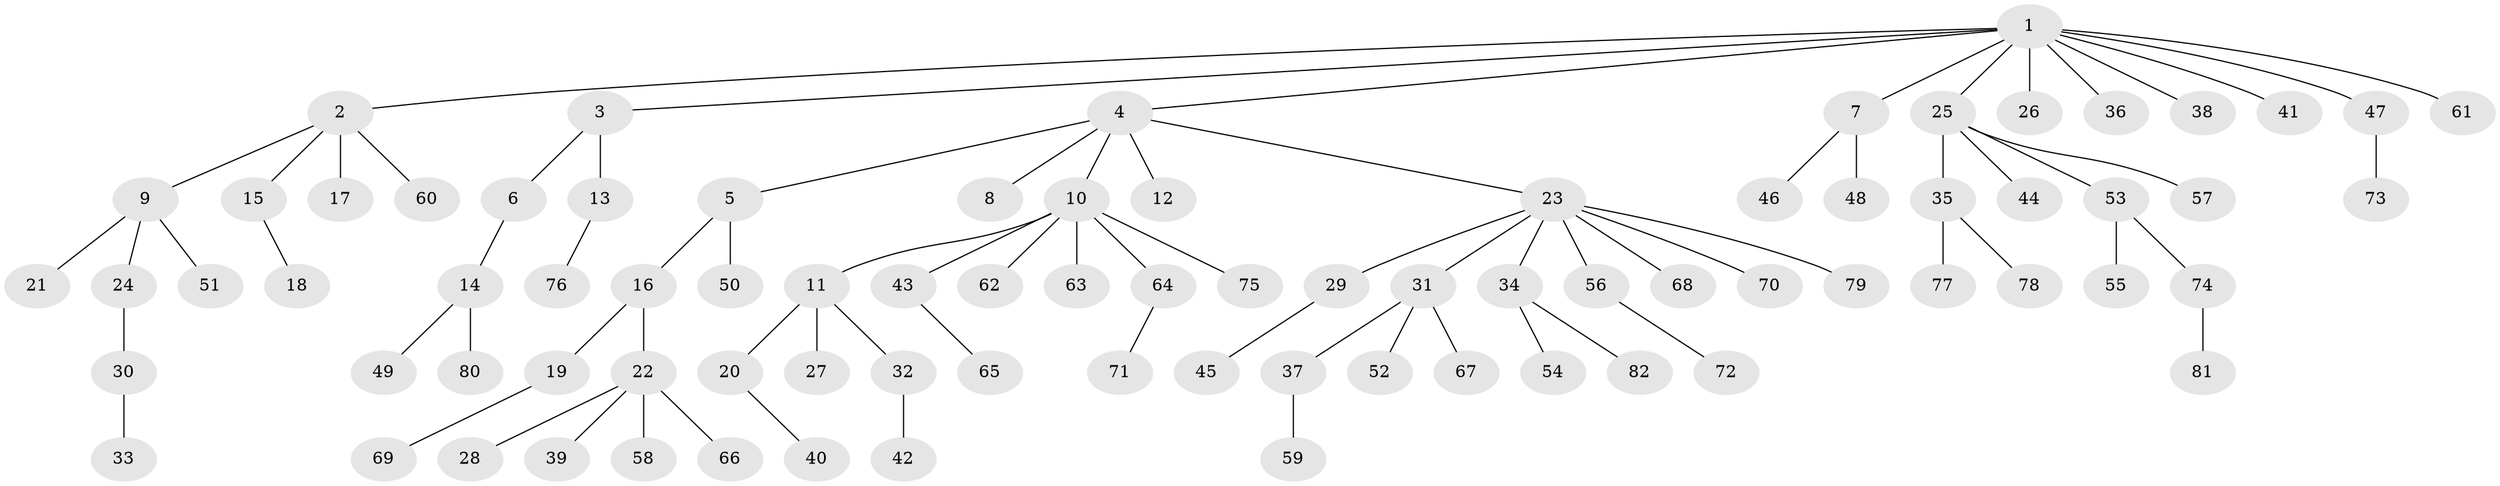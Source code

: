 // Generated by graph-tools (version 1.1) at 2025/11/02/27/25 16:11:09]
// undirected, 82 vertices, 81 edges
graph export_dot {
graph [start="1"]
  node [color=gray90,style=filled];
  1;
  2;
  3;
  4;
  5;
  6;
  7;
  8;
  9;
  10;
  11;
  12;
  13;
  14;
  15;
  16;
  17;
  18;
  19;
  20;
  21;
  22;
  23;
  24;
  25;
  26;
  27;
  28;
  29;
  30;
  31;
  32;
  33;
  34;
  35;
  36;
  37;
  38;
  39;
  40;
  41;
  42;
  43;
  44;
  45;
  46;
  47;
  48;
  49;
  50;
  51;
  52;
  53;
  54;
  55;
  56;
  57;
  58;
  59;
  60;
  61;
  62;
  63;
  64;
  65;
  66;
  67;
  68;
  69;
  70;
  71;
  72;
  73;
  74;
  75;
  76;
  77;
  78;
  79;
  80;
  81;
  82;
  1 -- 2;
  1 -- 3;
  1 -- 4;
  1 -- 7;
  1 -- 25;
  1 -- 26;
  1 -- 36;
  1 -- 38;
  1 -- 41;
  1 -- 47;
  1 -- 61;
  2 -- 9;
  2 -- 15;
  2 -- 17;
  2 -- 60;
  3 -- 6;
  3 -- 13;
  4 -- 5;
  4 -- 8;
  4 -- 10;
  4 -- 12;
  4 -- 23;
  5 -- 16;
  5 -- 50;
  6 -- 14;
  7 -- 46;
  7 -- 48;
  9 -- 21;
  9 -- 24;
  9 -- 51;
  10 -- 11;
  10 -- 43;
  10 -- 62;
  10 -- 63;
  10 -- 64;
  10 -- 75;
  11 -- 20;
  11 -- 27;
  11 -- 32;
  13 -- 76;
  14 -- 49;
  14 -- 80;
  15 -- 18;
  16 -- 19;
  16 -- 22;
  19 -- 69;
  20 -- 40;
  22 -- 28;
  22 -- 39;
  22 -- 58;
  22 -- 66;
  23 -- 29;
  23 -- 31;
  23 -- 34;
  23 -- 56;
  23 -- 68;
  23 -- 70;
  23 -- 79;
  24 -- 30;
  25 -- 35;
  25 -- 44;
  25 -- 53;
  25 -- 57;
  29 -- 45;
  30 -- 33;
  31 -- 37;
  31 -- 52;
  31 -- 67;
  32 -- 42;
  34 -- 54;
  34 -- 82;
  35 -- 77;
  35 -- 78;
  37 -- 59;
  43 -- 65;
  47 -- 73;
  53 -- 55;
  53 -- 74;
  56 -- 72;
  64 -- 71;
  74 -- 81;
}

